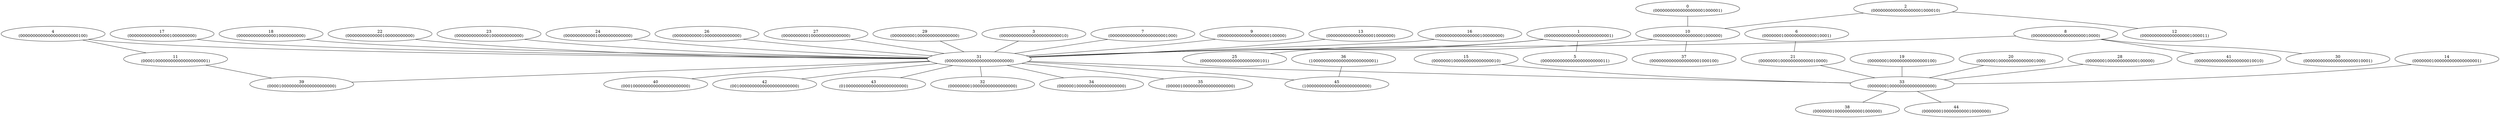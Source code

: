 graph fsm {
"0\n(00000000000000000001000001)"--"10\n(00000000000000000001000000)";
"1\n(00000000000000000000000001)"--"5\n(00000000000000000000000011)";
"1\n(00000000000000000000000001)"--"25\n(00000000000000000000000101)";
"1\n(00000000000000000000000001)"--"31\n(00000000000000000000000000)";
"2\n(00000000000000000001000010)"--"10\n(00000000000000000001000000)";
"2\n(00000000000000000001000010)"--"12\n(00000000000000000001000011)";
"3\n(00000000000000000000000010)"--"31\n(00000000000000000000000000)";
"4\n(00000000000000000000000100)"--"11\n(00001000000000000000000001)";
"4\n(00000000000000000000000100)"--"31\n(00000000000000000000000000)";
"6\n(00000001000000000000010001)"--"21\n(00000001000000000000010000)";
"7\n(00000000000000000000001000)"--"31\n(00000000000000000000000000)";
"8\n(00000000000000000000010000)"--"30\n(00000000000000000000010001)";
"8\n(00000000000000000000010000)"--"31\n(00000000000000000000000000)";
"8\n(00000000000000000000010000)"--"41\n(00000000000000000000010010)";
"9\n(00000000000000000000100000)"--"31\n(00000000000000000000000000)";
"10\n(00000000000000000001000000)"--"31\n(00000000000000000000000000)";
"10\n(00000000000000000001000000)"--"37\n(00000000000000000001000100)";
"11\n(00001000000000000000000001)"--"39\n(00001000000000000000000000)";
"13\n(00000000000000000010000000)"--"31\n(00000000000000000000000000)";
"14\n(00000001000000000000000001)"--"33\n(00000001000000000000000000)";
"15\n(00000001000000000000000010)"--"33\n(00000001000000000000000000)";
"16\n(00000000000000000100000000)"--"31\n(00000000000000000000000000)";
"17\n(00000000000000001000000000)"--"31\n(00000000000000000000000000)";
"18\n(00000000000000010000000000)"--"31\n(00000000000000000000000000)";
"19\n(00000001000000000000000100)"--"33\n(00000001000000000000000000)";
"20\n(00000001000000000000001000)"--"33\n(00000001000000000000000000)";
"21\n(00000001000000000000010000)"--"33\n(00000001000000000000000000)";
"22\n(00000000000000100000000000)"--"31\n(00000000000000000000000000)";
"23\n(00000000000001000000000000)"--"31\n(00000000000000000000000000)";
"24\n(00000000000010000000000000)"--"31\n(00000000000000000000000000)";
"26\n(00000000000100000000000000)"--"31\n(00000000000000000000000000)";
"27\n(00000000001000000000000000)"--"31\n(00000000000000000000000000)";
"28\n(00000001000000000000100000)"--"33\n(00000001000000000000000000)";
"29\n(00000000010000000000000000)"--"31\n(00000000000000000000000000)";
"31\n(00000000000000000000000000)"--"32\n(00000000100000000000000000)";
"31\n(00000000000000000000000000)"--"33\n(00000001000000000000000000)";
"31\n(00000000000000000000000000)"--"34\n(00000010000000000000000000)";
"31\n(00000000000000000000000000)"--"35\n(00000100000000000000000000)";
"31\n(00000000000000000000000000)"--"39\n(00001000000000000000000000)";
"31\n(00000000000000000000000000)"--"40\n(00010000000000000000000000)";
"31\n(00000000000000000000000000)"--"42\n(00100000000000000000000000)";
"31\n(00000000000000000000000000)"--"43\n(01000000000000000000000000)";
"31\n(00000000000000000000000000)"--"45\n(10000000000000000000000000)";
"33\n(00000001000000000000000000)"--"38\n(00000001000000000001000000)";
"33\n(00000001000000000000000000)"--"44\n(00000001000000000010000000)";
"36\n(10000000000000000000000001)"--"45\n(10000000000000000000000000)";
}